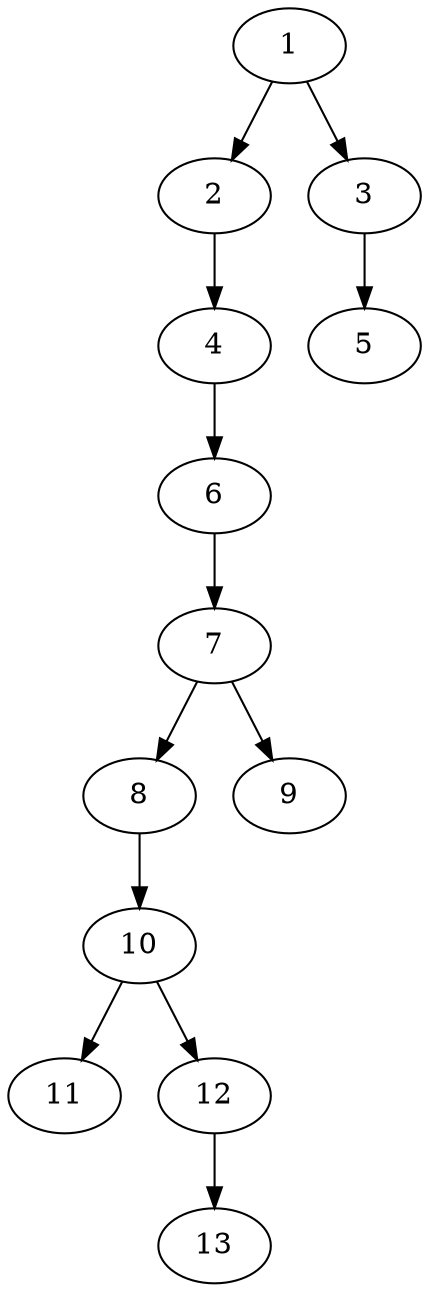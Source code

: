 // DAG (tier=1-easy, mode=compute, n=13, ccr=0.271, fat=0.424, density=0.221, regular=0.689, jump=0.054, mindata=262144, maxdata=2097152)
// DAG automatically generated by daggen at Sun Aug 24 16:33:32 2025
// /home/ermia/Project/Environments/daggen/bin/daggen --dot --ccr 0.271 --fat 0.424 --regular 0.689 --density 0.221 --jump 0.054 --mindata 262144 --maxdata 2097152 -n 13 
digraph G {
  1 [size="1472044851620480", alpha="0.12", expect_size="736022425810240"]
  1 -> 2 [size ="25514253221888"]
  1 -> 3 [size ="25514253221888"]
  2 [size="497412007588150", alpha="0.06", expect_size="248706003794075"]
  2 -> 4 [size ="32291476733952"]
  3 [size="3906329526589718528", alpha="0.00", expect_size="1953164763294859264"]
  3 -> 5 [size ="19842782461952"]
  4 [size="212747071887316", alpha="0.06", expect_size="106373535943658"]
  4 -> 6 [size ="16301045055488"]
  5 [size="170016732457467904", alpha="0.15", expect_size="85008366228733952"]
  6 [size="26796630033167340", alpha="0.14", expect_size="13398315016583670"]
  6 -> 7 [size ="19894422732800"]
  7 [size="250660299194212", alpha="0.05", expect_size="125330149597106"]
  7 -> 8 [size ="8727507763200"]
  7 -> 9 [size ="8727507763200"]
  8 [size="85283891464545", alpha="0.05", expect_size="42641945732272"]
  8 -> 10 [size ="9143045849088"]
  9 [size="24385192064774744", alpha="0.17", expect_size="12192596032387372"]
  10 [size="336662719124140", alpha="0.01", expect_size="168331359562070"]
  10 -> 11 [size ="6218651271168"]
  10 -> 12 [size ="6218651271168"]
  11 [size="23384325803747856", alpha="0.04", expect_size="11692162901873928"]
  12 [size="3487908195869917184", alpha="0.17", expect_size="1743954097934958592"]
  12 -> 13 [size ="18399245631488"]
  13 [size="629791928490966", alpha="0.06", expect_size="314895964245483"]
}